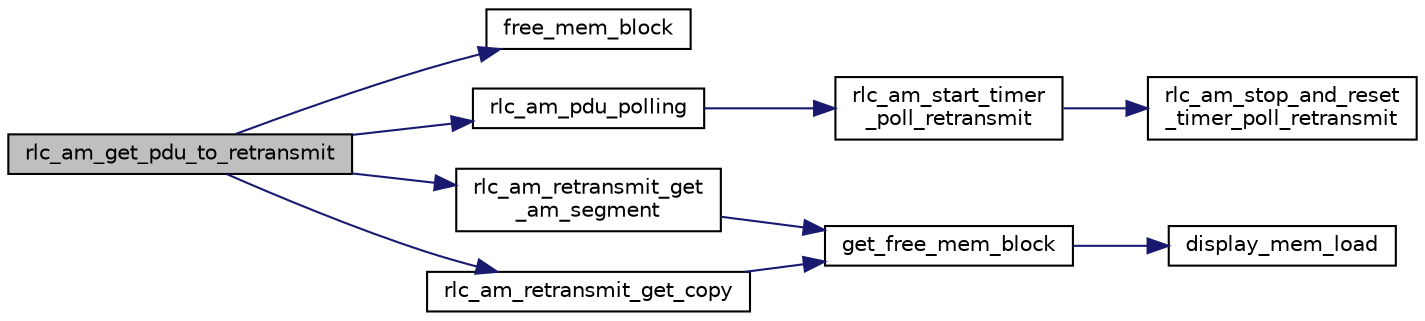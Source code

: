 digraph "rlc_am_get_pdu_to_retransmit"
{
 // LATEX_PDF_SIZE
  edge [fontname="Helvetica",fontsize="10",labelfontname="Helvetica",labelfontsize="10"];
  node [fontname="Helvetica",fontsize="10",shape=record];
  rankdir="LR";
  Node1 [label="rlc_am_get_pdu_to_retransmit",height=0.2,width=0.4,color="black", fillcolor="grey75", style="filled", fontcolor="black",tooltip="Find a PDU or PDU segment to retransmit."];
  Node1 -> Node2 [color="midnightblue",fontsize="10",style="solid",fontname="Helvetica"];
  Node2 [label="free_mem_block",height=0.2,width=0.4,color="black", fillcolor="white", style="filled",URL="$mem__block_8c.html#a3465e37844438c1cc552c197a2cfbbfd",tooltip=" "];
  Node1 -> Node3 [color="midnightblue",fontsize="10",style="solid",fontname="Helvetica"];
  Node3 [label="rlc_am_pdu_polling",height=0.2,width=0.4,color="black", fillcolor="white", style="filled",URL="$group__em.html#ga85bd4cf954a799269aa1a02d7770a5da",tooltip="Set or not the poll bit in the PDU header depending on RLC AM protocol variables."];
  Node3 -> Node4 [color="midnightblue",fontsize="10",style="solid",fontname="Helvetica"];
  Node4 [label="rlc_am_start_timer\l_poll_retransmit",height=0.2,width=0.4,color="black", fillcolor="white", style="filled",URL="$group__em.html#ga9f5c662a4fbee6f15ec226ad5fc5eda3",tooltip="Re-arm (based on RLC AM config parameter) and start timer Poll-retransmit."];
  Node4 -> Node5 [color="midnightblue",fontsize="10",style="solid",fontname="Helvetica"];
  Node5 [label="rlc_am_stop_and_reset\l_timer_poll_retransmit",height=0.2,width=0.4,color="black", fillcolor="white", style="filled",URL="$group__em.html#gaa631169dec88662bc9bf7e7dd295f0ec",tooltip="Stop and reset the timer Poll-retransmit."];
  Node1 -> Node6 [color="midnightblue",fontsize="10",style="solid",fontname="Helvetica"];
  Node6 [label="rlc_am_retransmit_get\l_am_segment",height=0.2,width=0.4,color="black", fillcolor="white", style="filled",URL="$rlc__am__retransmit_8c.html#a0758b07606bbb758e1cbe67d02c99c3a",tooltip=" "];
  Node6 -> Node7 [color="midnightblue",fontsize="10",style="solid",fontname="Helvetica"];
  Node7 [label="get_free_mem_block",height=0.2,width=0.4,color="black", fillcolor="white", style="filled",URL="$mem__block_8c.html#aa6649c5f31ce28f70a1a7352eb41de46",tooltip=" "];
  Node7 -> Node8 [color="midnightblue",fontsize="10",style="solid",fontname="Helvetica"];
  Node8 [label="display_mem_load",height=0.2,width=0.4,color="black", fillcolor="white", style="filled",URL="$mem__block_8c.html#aad2e600dac4df19ae63b1efe29405f59",tooltip=" "];
  Node1 -> Node9 [color="midnightblue",fontsize="10",style="solid",fontname="Helvetica"];
  Node9 [label="rlc_am_retransmit_get_copy",height=0.2,width=0.4,color="black", fillcolor="white", style="filled",URL="$group__em.html#gafe9a50aea696b350ef98af05c96b195f",tooltip="The RLC AM PDU which have the sequence number snP is marked ACKed."];
  Node9 -> Node7 [color="midnightblue",fontsize="10",style="solid",fontname="Helvetica"];
}
